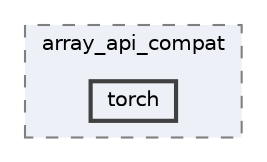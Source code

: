 digraph "/home/jam/Research/IRES-2025/dev/src/llm-scripts/testing/hypothesis-testing/hyp-env/lib/python3.12/site-packages/sklearn/externals/array_api_compat/torch"
{
 // LATEX_PDF_SIZE
  bgcolor="transparent";
  edge [fontname=Helvetica,fontsize=10,labelfontname=Helvetica,labelfontsize=10];
  node [fontname=Helvetica,fontsize=10,shape=box,height=0.2,width=0.4];
  compound=true
  subgraph clusterdir_148276b412abcf5b18eaa00c0de48a4b {
    graph [ bgcolor="#edf0f7", pencolor="grey50", label="array_api_compat", fontname=Helvetica,fontsize=10 style="filled,dashed", URL="dir_148276b412abcf5b18eaa00c0de48a4b.html",tooltip=""]
  dir_3e2c056e5277817da4e0eb45b3aa73ca [label="torch", fillcolor="#edf0f7", color="grey25", style="filled,bold", URL="dir_3e2c056e5277817da4e0eb45b3aa73ca.html",tooltip=""];
  }
}
